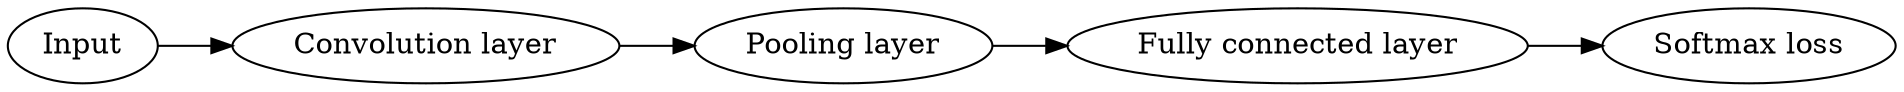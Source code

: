 digraph LogReg {
	rankdir=LR;
	"Input" -> "Convolution layer";
	"Convolution layer" -> "Pooling layer";
	"Pooling layer" -> "Fully connected layer"
	"Fully connected layer" -> "Softmax loss";
}